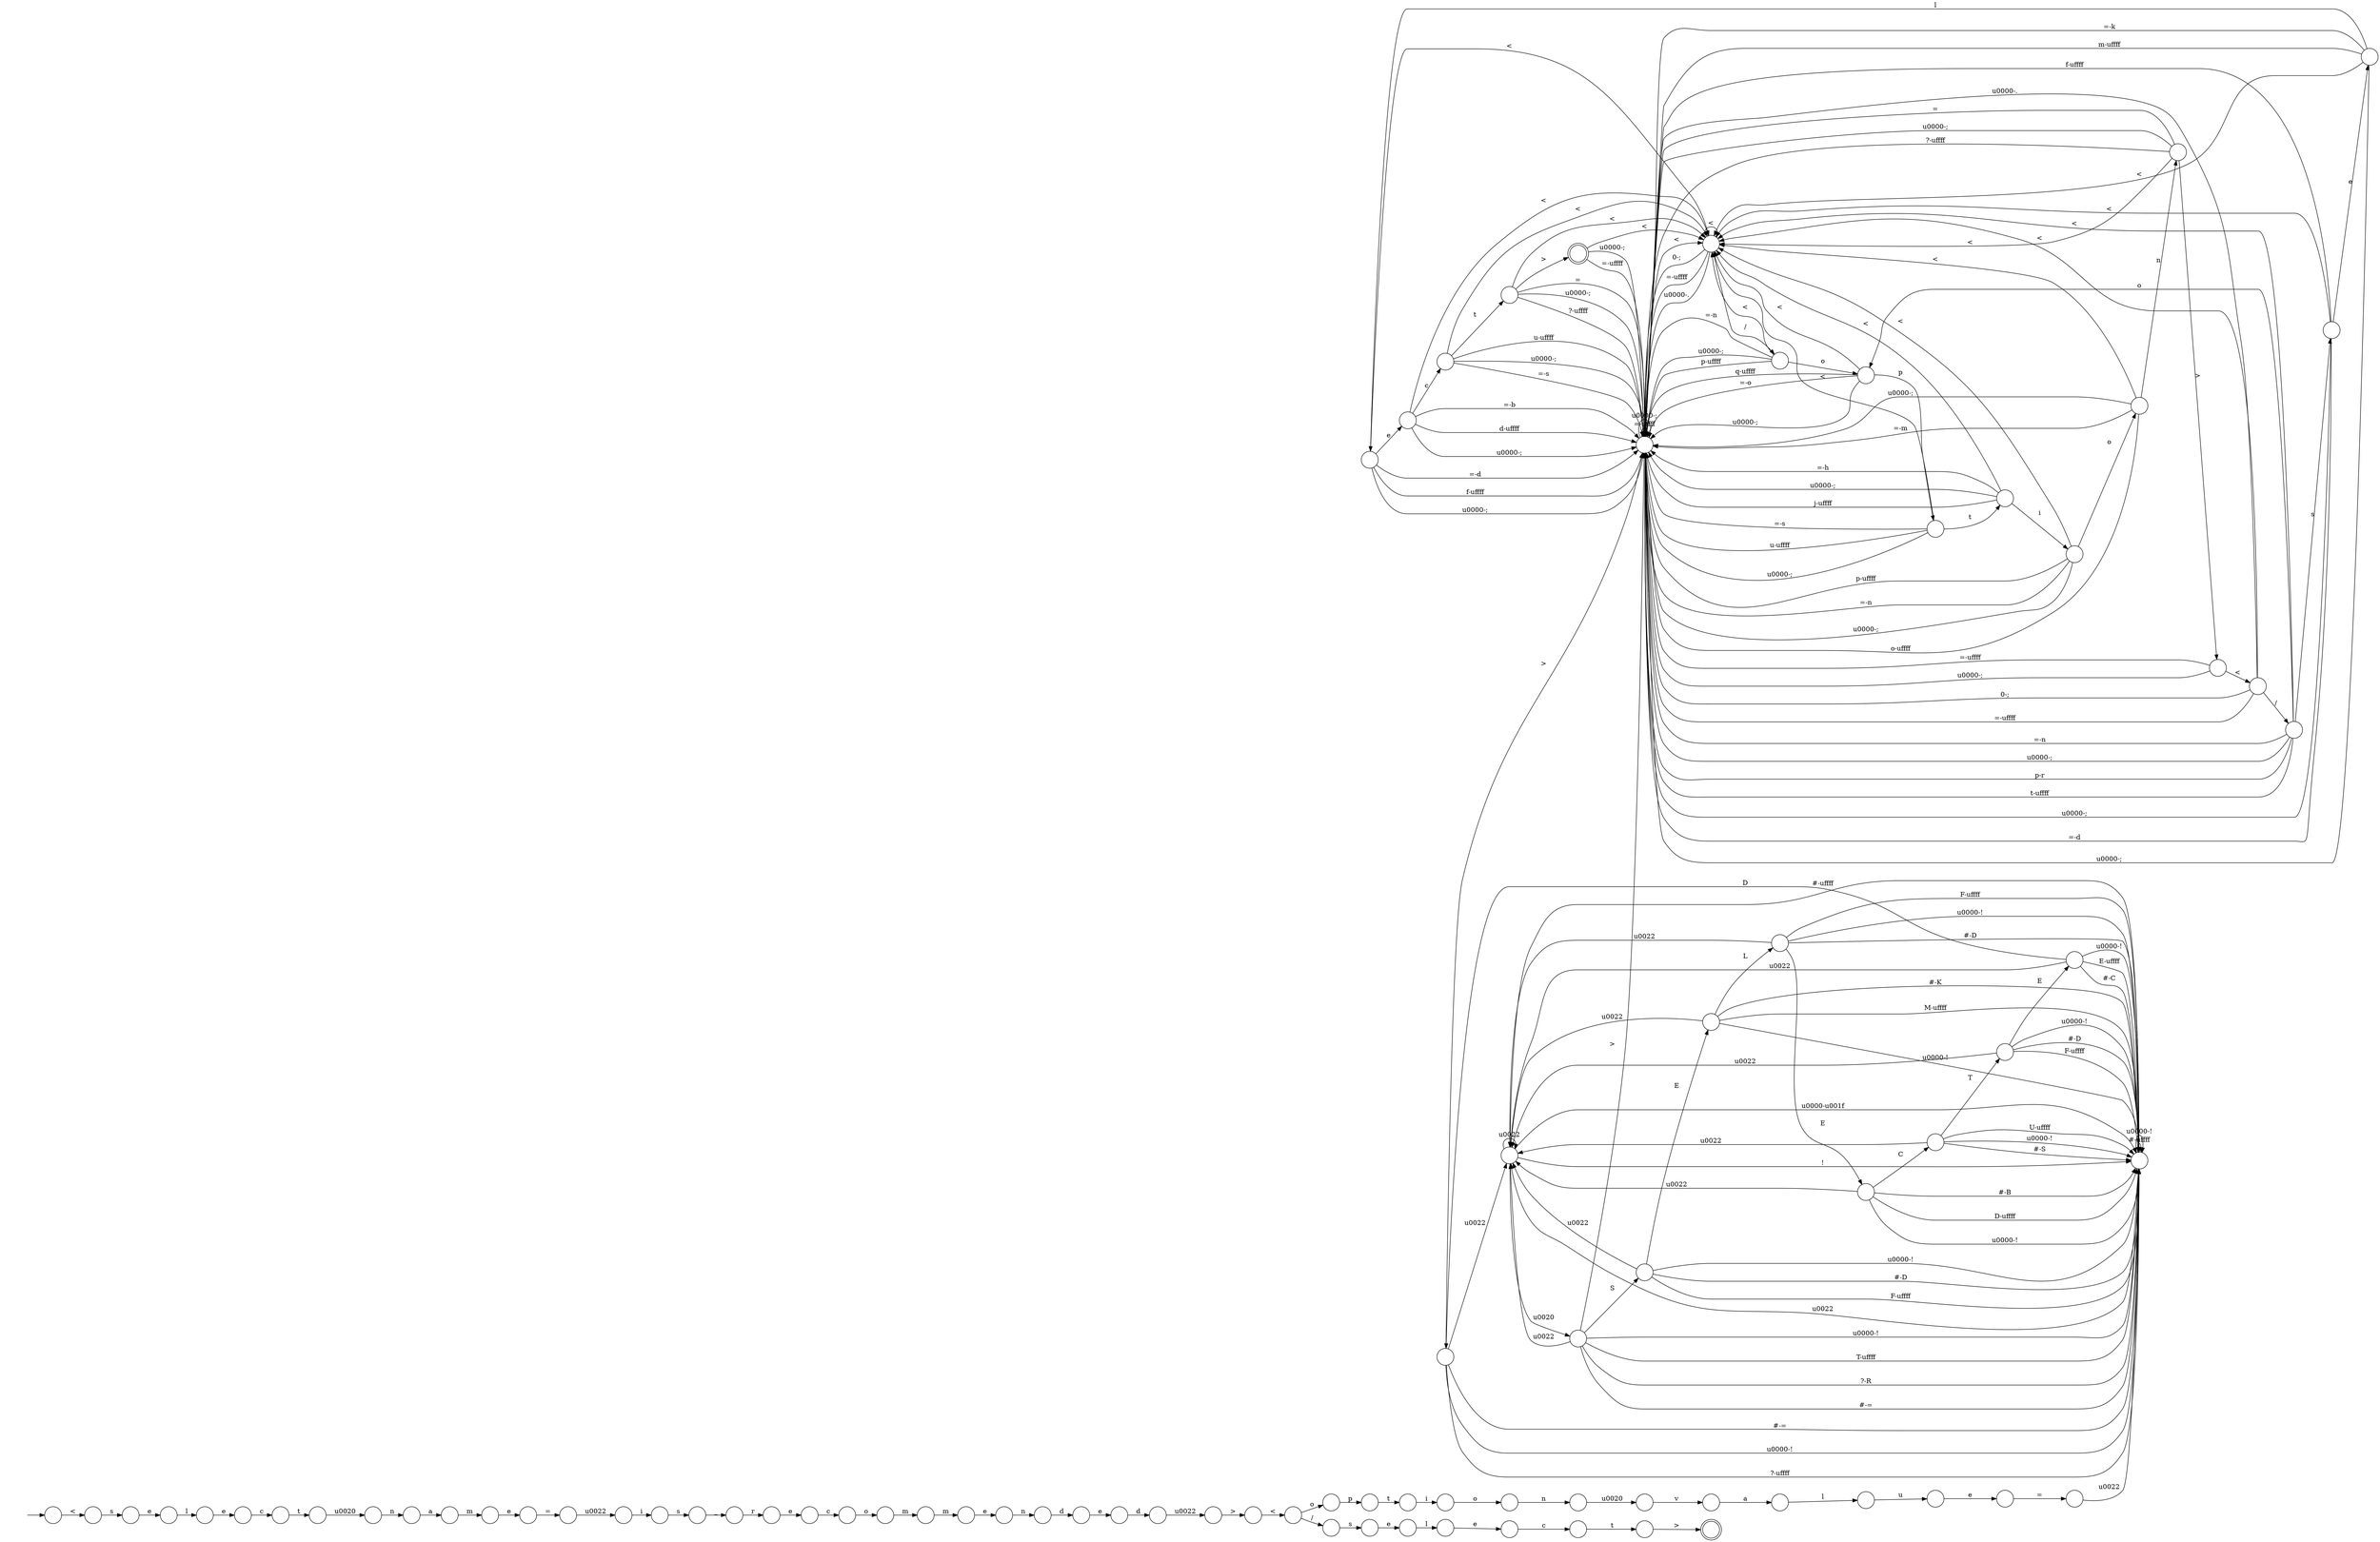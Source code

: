 digraph Automaton {
  rankdir = LR;
  0 [shape=circle,label=""];
  0 -> 55 [label="e"]
  0 -> 42 [label="f-\uffff"]
  0 -> 42 [label="\u0000-;"]
  0 -> 29 [label="<"]
  0 -> 42 [label="=-d"]
  1 [shape=circle,label=""];
  1 -> 53 [label="m"]
  2 [shape=circle,label=""];
  2 -> 78 [label="<"]
  3 [shape=circle,label=""];
  3 -> 75 [label="i"]
  4 [shape=circle,label=""];
  4 -> 70 [label="n"]
  5 [shape=circle,label=""];
  5 -> 27 [label="\u0022"]
  5 -> 62 [label="D"]
  5 -> 73 [label="\u0000-!"]
  5 -> 73 [label="E-\uffff"]
  5 -> 73 [label="#-C"]
  6 [shape=circle,label=""];
  6 -> 23 [label="c"]
  7 [shape=circle,label=""];
  7 -> 72 [label=">"]
  8 [shape=circle,label=""];
  8 -> 42 [label="p-\uffff"]
  8 -> 42 [label="=-n"]
  8 -> 42 [label="\u0000-;"]
  8 -> 29 [label="<"]
  8 -> 10 [label="o"]
  9 [shape=circle,label=""];
  9 -> 54 [label="t"]
  9 -> 42 [label="u-\uffff"]
  9 -> 42 [label="\u0000-;"]
  9 -> 29 [label="<"]
  9 -> 42 [label="=-s"]
  10 [shape=circle,label=""];
  10 -> 42 [label="q-\uffff"]
  10 -> 17 [label="p"]
  10 -> 42 [label="=-o"]
  10 -> 42 [label="\u0000-;"]
  10 -> 29 [label="<"]
  11 [shape=circle,label=""];
  11 -> 25 [label="n"]
  11 -> 42 [label="o-\uffff"]
  11 -> 42 [label="\u0000-;"]
  11 -> 29 [label="<"]
  11 -> 42 [label="=-m"]
  12 [shape=circle,label=""];
  12 -> 45 [label="o"]
  13 [shape=circle,label=""];
  13 -> 35 [label="r"]
  14 [shape=circle,label=""];
  14 -> 76 [label="e"]
  15 [shape=circle,label=""];
  15 -> 37 [label="i"]
  15 -> 42 [label="=-h"]
  15 -> 42 [label="\u0000-;"]
  15 -> 29 [label="<"]
  15 -> 42 [label="j-\uffff"]
  16 [shape=circle,label=""];
  16 -> 13 [label="_"]
  17 [shape=circle,label=""];
  17 -> 15 [label="t"]
  17 -> 42 [label="u-\uffff"]
  17 -> 42 [label="\u0000-;"]
  17 -> 29 [label="<"]
  17 -> 42 [label="=-s"]
  18 [shape=circle,label=""];
  18 -> 71 [label="e"]
  19 [shape=circle,label=""];
  19 -> 61 [label="="]
  20 [shape=circle,label=""];
  20 -> 33 [label="n"]
  21 [shape=circle,label=""];
  21 -> 52 [label="m"]
  22 [shape=circle,label=""];
  22 -> 82 [label="e"]
  23 [shape=circle,label=""];
  23 -> 51 [label="t"]
  24 [shape=circle,label=""];
  24 -> 73 [label="#-D"]
  24 -> 27 [label="\u0022"]
  24 -> 73 [label="F-\uffff"]
  24 -> 73 [label="\u0000-!"]
  24 -> 36 [label="E"]
  25 [shape=circle,label=""];
  25 -> 42 [label="="]
  25 -> 81 [label=">"]
  25 -> 42 [label="\u0000-;"]
  25 -> 29 [label="<"]
  25 -> 42 [label="?-\uffff"]
  26 [shape=circle,label=""];
  26 -> 42 [label="=-k"]
  26 -> 42 [label="m-\uffff"]
  26 -> 0 [label="l"]
  26 -> 42 [label="\u0000-;"]
  26 -> 29 [label="<"]
  27 [shape=circle,label=""];
  27 -> 27 [label="\u0022"]
  27 -> 73 [label="#-\uffff"]
  27 -> 73 [label="\u0000-\u001f"]
  27 -> 74 [label="\u0020"]
  27 -> 73 [label="!"]
  28 [shape=doublecircle,label=""];
  28 -> 42 [label="=-\uffff"]
  28 -> 42 [label="\u0000-;"]
  28 -> 29 [label="<"]
  29 [shape=circle,label=""];
  29 -> 42 [label="0-;"]
  29 -> 42 [label="=-\uffff"]
  29 -> 42 [label="\u0000-."]
  29 -> 8 [label="/"]
  29 -> 29 [label="<"]
  30 [shape=circle,label=""];
  30 -> 69 [label="n"]
  31 [shape=circle,label=""];
  31 -> 38 [label="l"]
  32 [shape=circle,label=""];
  32 -> 7 [label="t"]
  33 [shape=circle,label=""];
  33 -> 21 [label="a"]
  34 [shape=circle,label=""];
  34 -> 73 [label="#-D"]
  34 -> 27 [label="\u0022"]
  34 -> 73 [label="F-\uffff"]
  34 -> 73 [label="\u0000-!"]
  34 -> 47 [label="E"]
  35 [shape=circle,label=""];
  35 -> 50 [label="e"]
  36 [shape=circle,label=""];
  36 -> 27 [label="\u0022"]
  36 -> 73 [label="\u0000-!"]
  36 -> 73 [label="#-K"]
  36 -> 34 [label="L"]
  36 -> 73 [label="M-\uffff"]
  37 [shape=circle,label=""];
  37 -> 42 [label="p-\uffff"]
  37 -> 42 [label="=-n"]
  37 -> 42 [label="\u0000-;"]
  37 -> 29 [label="<"]
  37 -> 11 [label="o"]
  38 [shape=circle,label=""];
  38 -> 6 [label="e"]
  39 [shape=circle,label=""];
  39 -> 73 [label="\u0022"]
  40 [shape=circle,label=""];
  40 -> 44 [label="v"]
  41 [shape=circle,label=""];
  41 -> 46 [label="t"]
  42 [shape=circle,label=""];
  42 -> 42 [label="=-\uffff"]
  42 -> 42 [label="\u0000-;"]
  42 -> 29 [label="<"]
  43 [shape=circle,label=""];
  43 -> 31 [label="e"]
  44 [shape=circle,label=""];
  44 -> 77 [label="a"]
  45 [shape=circle,label=""];
  45 -> 1 [label="m"]
  46 [shape=circle,label=""];
  46 -> 64 [label="i"]
  47 [shape=circle,label=""];
  47 -> 27 [label="\u0022"]
  47 -> 73 [label="\u0000-!"]
  47 -> 59 [label="C"]
  47 -> 73 [label="#-B"]
  47 -> 73 [label="D-\uffff"]
  48 [shape=circle,label=""];
  48 -> 26 [label="e"]
  48 -> 42 [label="f-\uffff"]
  48 -> 42 [label="\u0000-;"]
  48 -> 29 [label="<"]
  48 -> 42 [label="=-d"]
  49 [shape=circle,label=""];
  49 -> 73 [label="#-D"]
  49 -> 27 [label="\u0022"]
  49 -> 73 [label="F-\uffff"]
  49 -> 73 [label="\u0000-!"]
  49 -> 5 [label="E"]
  50 [shape=circle,label=""];
  50 -> 12 [label="c"]
  51 [shape=circle,label=""];
  51 -> 20 [label="\u0020"]
  52 [shape=circle,label=""];
  52 -> 19 [label="e"]
  53 [shape=circle,label=""];
  53 -> 4 [label="e"]
  54 [shape=circle,label=""];
  54 -> 42 [label="="]
  54 -> 28 [label=">"]
  54 -> 42 [label="\u0000-;"]
  54 -> 29 [label="<"]
  54 -> 42 [label="?-\uffff"]
  55 [shape=circle,label=""];
  55 -> 9 [label="c"]
  55 -> 42 [label="=-b"]
  55 -> 42 [label="d-\uffff"]
  55 -> 42 [label="\u0000-;"]
  55 -> 29 [label="<"]
  56 [shape=circle,label=""];
  56 -> 42 [label="p-r"]
  56 -> 48 [label="s"]
  56 -> 42 [label="t-\uffff"]
  56 -> 42 [label="=-n"]
  56 -> 42 [label="\u0000-;"]
  56 -> 29 [label="<"]
  56 -> 10 [label="o"]
  57 [shape=circle,label=""];
  57 -> 2 [label=">"]
  58 [shape=circle,label=""];
  58 -> 68 [label="u"]
  59 [shape=circle,label=""];
  59 -> 27 [label="\u0022"]
  59 -> 73 [label="\u0000-!"]
  59 -> 49 [label="T"]
  59 -> 73 [label="#-S"]
  59 -> 73 [label="U-\uffff"]
  60 [shape=circle,label=""];
  60 -> 57 [label="\u0022"]
  61 [shape=circle,label=""];
  61 -> 3 [label="\u0022"]
  62 [shape=circle,label=""];
  62 -> 27 [label="\u0022"]
  62 -> 73 [label="#-="]
  62 -> 73 [label="\u0000-!"]
  62 -> 42 [label=">"]
  62 -> 73 [label="?-\uffff"]
  63 [shape=circle,label=""];
  63 -> 22 [label="s"]
  64 [shape=circle,label=""];
  64 -> 30 [label="o"]
  65 [shape=circle,label=""];
  initial [shape=plaintext,label=""];
  initial -> 65
  65 -> 66 [label="<"]
  66 [shape=circle,label=""];
  66 -> 43 [label="s"]
  67 [shape=circle,label=""];
  67 -> 39 [label="="]
  68 [shape=circle,label=""];
  68 -> 67 [label="e"]
  69 [shape=circle,label=""];
  69 -> 40 [label="\u0020"]
  70 [shape=circle,label=""];
  70 -> 14 [label="d"]
  71 [shape=circle,label=""];
  71 -> 32 [label="c"]
  72 [shape=doublecircle,label=""];
  73 [shape=circle,label=""];
  73 -> 27 [label="\u0022"]
  73 -> 73 [label="#-\uffff"]
  73 -> 73 [label="\u0000-!"]
  74 [shape=circle,label=""];
  74 -> 73 [label="?-R"]
  74 -> 27 [label="\u0022"]
  74 -> 73 [label="#-="]
  74 -> 73 [label="\u0000-!"]
  74 -> 24 [label="S"]
  74 -> 42 [label=">"]
  74 -> 73 [label="T-\uffff"]
  75 [shape=circle,label=""];
  75 -> 16 [label="s"]
  76 [shape=circle,label=""];
  76 -> 60 [label="d"]
  77 [shape=circle,label=""];
  77 -> 58 [label="l"]
  78 [shape=circle,label=""];
  78 -> 63 [label="/"]
  78 -> 80 [label="o"]
  79 [shape=circle,label=""];
  79 -> 42 [label="0-;"]
  79 -> 42 [label="=-\uffff"]
  79 -> 42 [label="\u0000-."]
  79 -> 56 [label="/"]
  79 -> 29 [label="<"]
  80 [shape=circle,label=""];
  80 -> 41 [label="p"]
  81 [shape=circle,label=""];
  81 -> 42 [label="=-\uffff"]
  81 -> 42 [label="\u0000-;"]
  81 -> 79 [label="<"]
  82 [shape=circle,label=""];
  82 -> 18 [label="l"]
}

